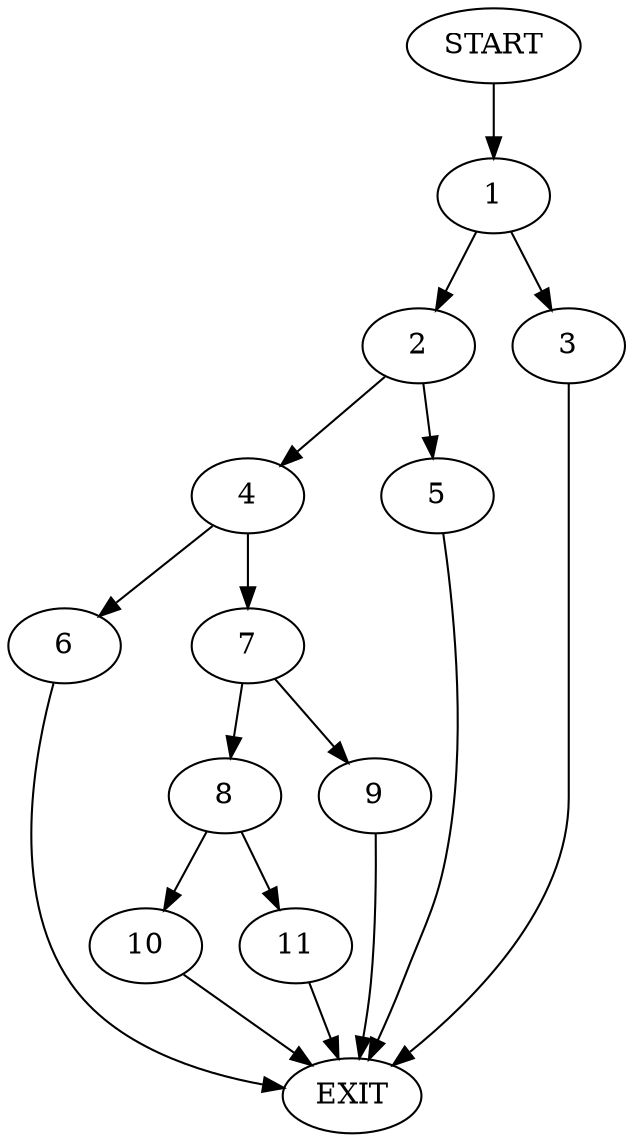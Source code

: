 digraph {
0 [label="START"]
12 [label="EXIT"]
0 -> 1
1 -> 2
1 -> 3
2 -> 4
2 -> 5
3 -> 12
4 -> 6
4 -> 7
5 -> 12
7 -> 8
7 -> 9
6 -> 12
9 -> 12
8 -> 10
8 -> 11
10 -> 12
11 -> 12
}
